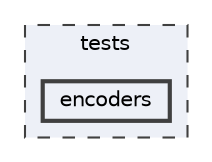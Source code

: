 digraph "tests/encoders"
{
 // LATEX_PDF_SIZE
  bgcolor="transparent";
  edge [fontname=Helvetica,fontsize=10,labelfontname=Helvetica,labelfontsize=10];
  node [fontname=Helvetica,fontsize=10,shape=box,height=0.2,width=0.4];
  compound=true
  subgraph clusterdir_59425e443f801f1f2fd8bbe4959a3ccf {
    graph [ bgcolor="#edf0f7", pencolor="grey25", label="tests", fontname=Helvetica,fontsize=10 style="filled,dashed", URL="dir_59425e443f801f1f2fd8bbe4959a3ccf.html",tooltip=""]
  dir_1943bc23a97d9a6163003ef923e56db1 [label="encoders", fillcolor="#edf0f7", color="grey25", style="filled,bold", URL="dir_1943bc23a97d9a6163003ef923e56db1.html",tooltip=""];
  }
}
